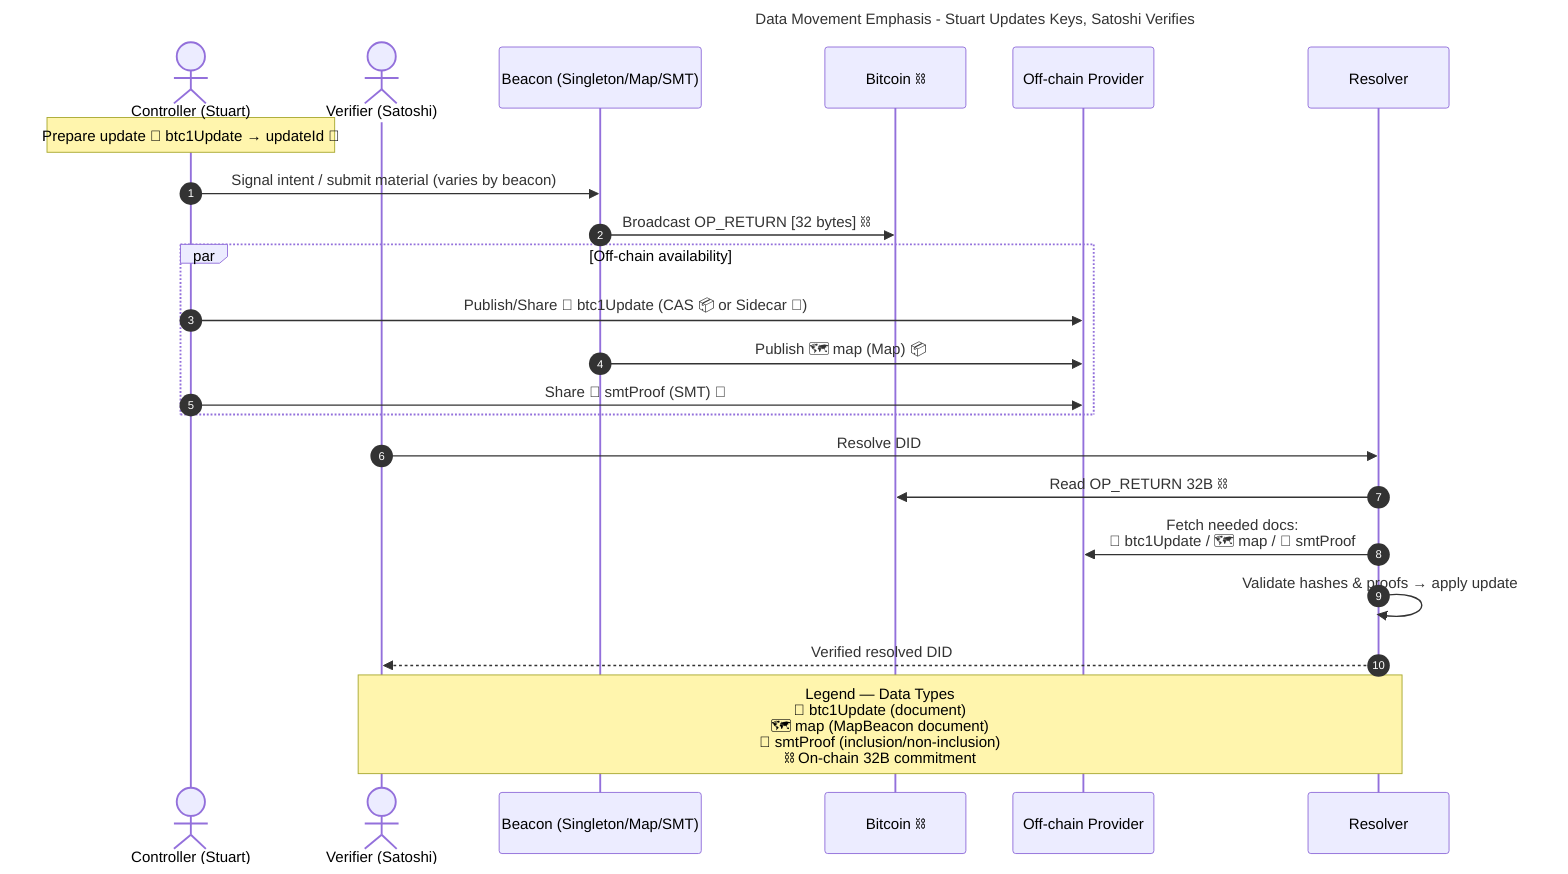 ---
title: Data Movement Emphasis - Stuart Updates Keys, Satoshi Verifies
---

sequenceDiagram
    autonumber
    actor C as Controller (Stuart)
    actor V as Verifier (Satoshi)
    participant B as Beacon (Singleton/Map/SMT)
    participant N as Bitcoin ⛓
    participant O as Off-chain Provider
    participant R as Resolver

    Note over C: Prepare update 🧾 btc1Update → updateId 🔑

    C->>B: Signal intent / submit material (varies by beacon)
    B->>N: Broadcast OP_RETURN [32 bytes] ⛓
    par Off-chain availability
      C->>O: Publish/Share 🧾 btc1Update (CAS 📦 or Sidecar 🧳)
      B->>O: Publish 🗺 map (Map) 📦
      C->>O: Share 🌲 smtProof (SMT) 🧳
    end

    V->>R: Resolve DID
    R->>N: Read OP_RETURN 32B ⛓
    R->>O: Fetch needed docs:<br/>🧾 btc1Update / 🗺 map / 🌲 smtProof
    R->>R: Validate hashes & proofs → apply update
    R-->>V: Verified resolved DID

    Note over R,V: Legend — Data Types<br/>🧾 btc1Update (document)<br/>🗺 map (MapBeacon document)<br/>🌲 smtProof (inclusion/non-inclusion)<br/>⛓ On-chain 32B commitment